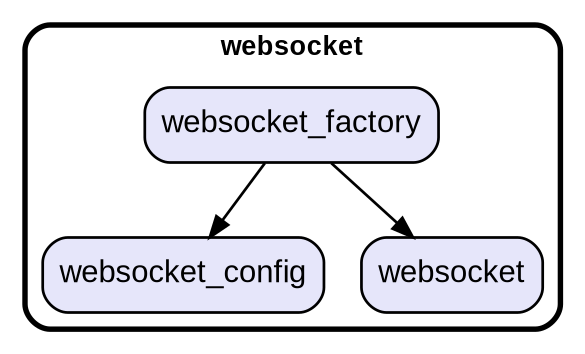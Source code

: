 digraph "" {
  graph [style=rounded fontname="Arial Black" fontsize=13 penwidth=2.6];
  node [shape=rect style="filled,rounded" fontname=Arial fontsize=15 fillcolor=Lavender penwidth=1.3];
  edge [penwidth=1.3];
  "/websocket_config.dart" [label="websocket_config"];
  "/websocket.dart" [label="websocket"];
  "/websocket_factory.dart" [label="websocket_factory"];
  subgraph "cluster~" {
    label="websocket";
    "/websocket_config.dart";
    "/websocket.dart";
    "/websocket_factory.dart";
  }
  "/websocket_factory.dart" -> "/websocket.dart";
  "/websocket_factory.dart" -> "/websocket_config.dart";
}
